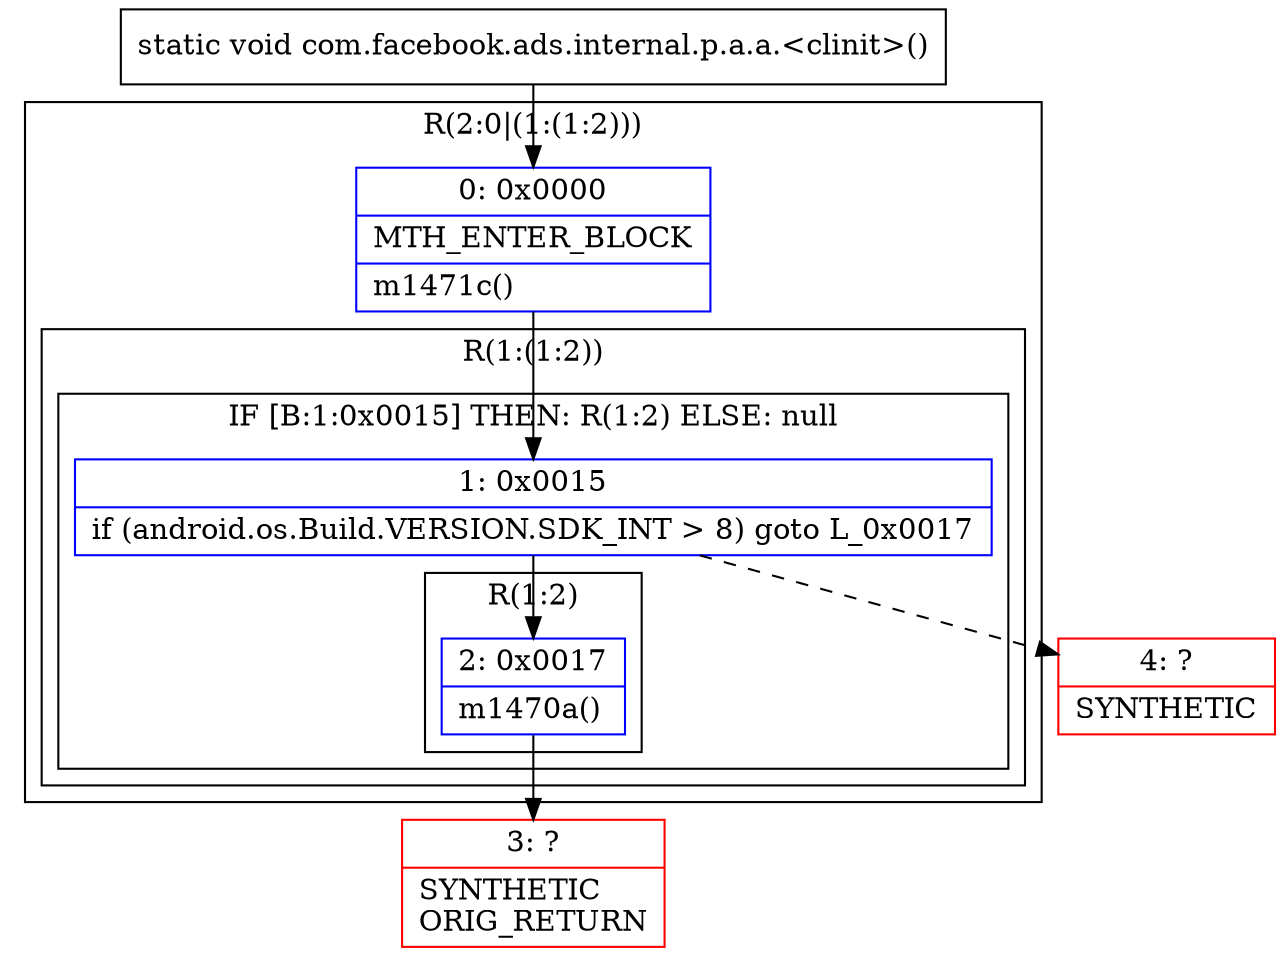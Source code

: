 digraph "CFG forcom.facebook.ads.internal.p.a.a.\<clinit\>()V" {
subgraph cluster_Region_723820136 {
label = "R(2:0|(1:(1:2)))";
node [shape=record,color=blue];
Node_0 [shape=record,label="{0\:\ 0x0000|MTH_ENTER_BLOCK\l|m1471c()\l}"];
subgraph cluster_Region_1930319553 {
label = "R(1:(1:2))";
node [shape=record,color=blue];
subgraph cluster_IfRegion_1027989311 {
label = "IF [B:1:0x0015] THEN: R(1:2) ELSE: null";
node [shape=record,color=blue];
Node_1 [shape=record,label="{1\:\ 0x0015|if (android.os.Build.VERSION.SDK_INT \> 8) goto L_0x0017\l}"];
subgraph cluster_Region_1463501868 {
label = "R(1:2)";
node [shape=record,color=blue];
Node_2 [shape=record,label="{2\:\ 0x0017|m1470a()\l}"];
}
}
}
}
Node_3 [shape=record,color=red,label="{3\:\ ?|SYNTHETIC\lORIG_RETURN\l}"];
Node_4 [shape=record,color=red,label="{4\:\ ?|SYNTHETIC\l}"];
MethodNode[shape=record,label="{static void com.facebook.ads.internal.p.a.a.\<clinit\>() }"];
MethodNode -> Node_0;
Node_0 -> Node_1;
Node_1 -> Node_2;
Node_1 -> Node_4[style=dashed];
Node_2 -> Node_3;
}

